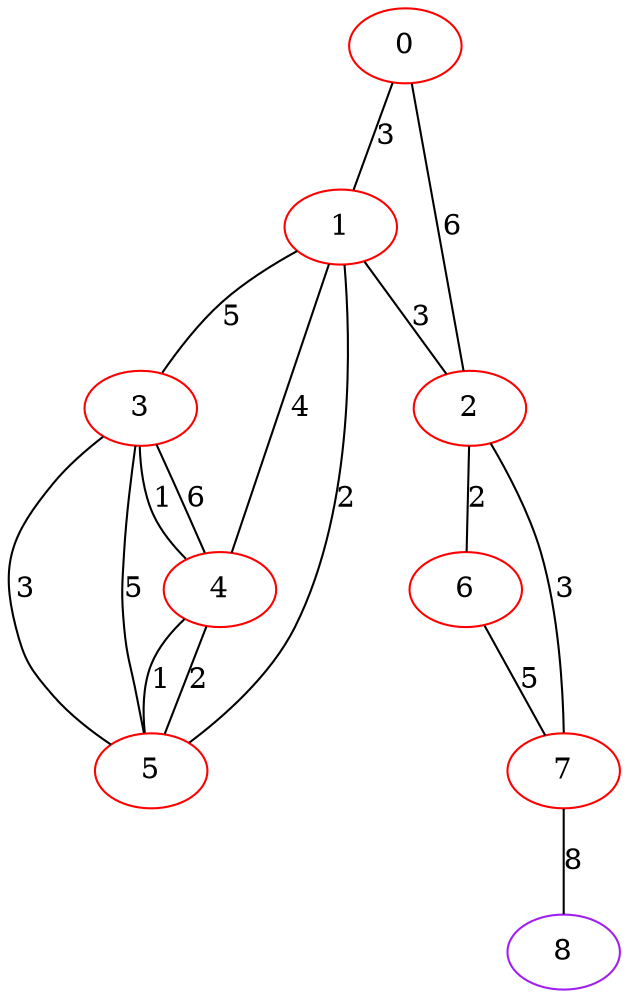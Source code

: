 graph "" {
0 [color=red, weight=1];
1 [color=red, weight=1];
2 [color=red, weight=1];
3 [color=red, weight=1];
4 [color=red, weight=1];
5 [color=red, weight=1];
6 [color=red, weight=1];
7 [color=red, weight=1];
8 [color=purple, weight=4];
0 -- 1  [key=0, label=3];
0 -- 2  [key=0, label=6];
1 -- 2  [key=0, label=3];
1 -- 3  [key=0, label=5];
1 -- 4  [key=0, label=4];
1 -- 5  [key=0, label=2];
2 -- 6  [key=0, label=2];
2 -- 7  [key=0, label=3];
3 -- 4  [key=0, label=1];
3 -- 4  [key=1, label=6];
3 -- 5  [key=0, label=3];
3 -- 5  [key=1, label=5];
4 -- 5  [key=0, label=2];
4 -- 5  [key=1, label=1];
6 -- 7  [key=0, label=5];
7 -- 8  [key=0, label=8];
}
